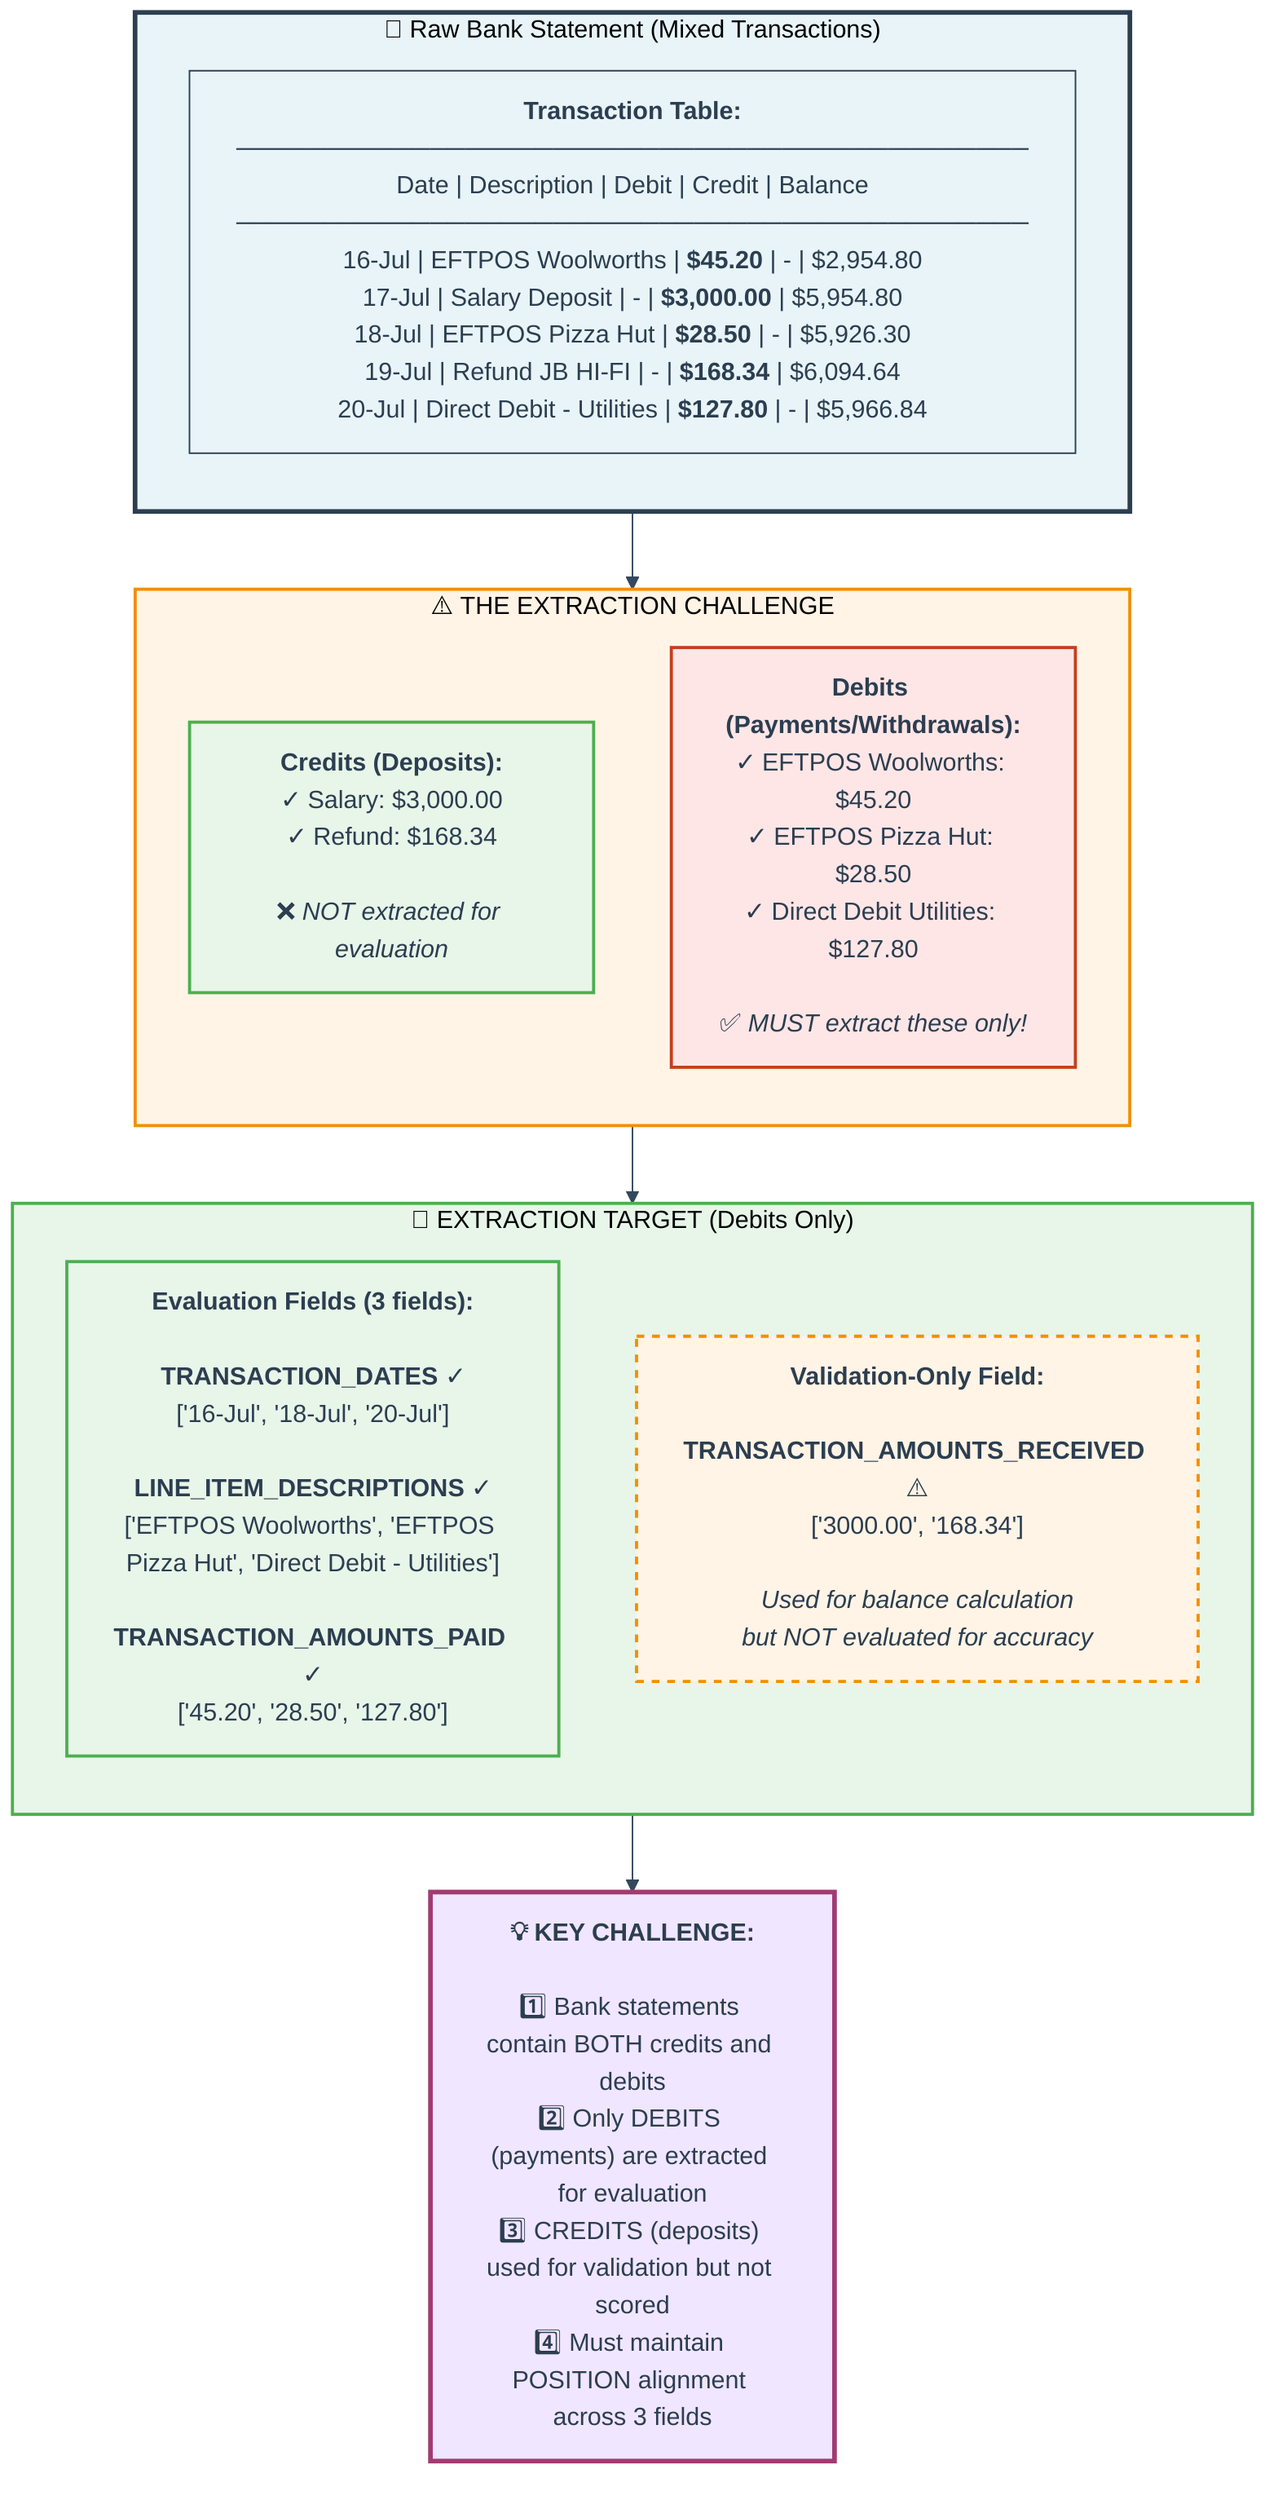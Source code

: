 %%{init: {'theme':'base', 'themeVariables': { 'primaryColor':'#E8F4F8','primaryTextColor':'#2C3E50','primaryBorderColor':'#2C3E50','lineColor':'#34495E'}}}%%
flowchart TB
    subgraph RawStatement["📄 Raw Bank Statement (Mixed Transactions)"]
        direction TB
        Raw["<b>Transaction Table:</b><br/>─────────────────────────────────────────────<br/>Date | Description | Debit | Credit | Balance<br/>─────────────────────────────────────────────<br/>16-Jul | EFTPOS Woolworths | <b>$45.20</b> | - | $2,954.80<br/>17-Jul | Salary Deposit | - | <b>$3,000.00</b> | $5,954.80<br/>18-Jul | EFTPOS Pizza Hut | <b>$28.50</b> | - | $5,926.30<br/>19-Jul | Refund JB HI-FI | - | <b>$168.34</b> | $6,094.64<br/>20-Jul | Direct Debit - Utilities | <b>$127.80</b> | - | $5,966.84"]
    end

    RawStatement --> Challenge

    subgraph Challenge["⚠️ THE EXTRACTION CHALLENGE"]
        direction TB
        C1["<b>Credits (Deposits):</b><br/>✓ Salary: $3,000.00<br/>✓ Refund: $168.34<br/><br/>❌ <i>NOT extracted for evaluation</i>"]
        C2["<b>Debits (Payments/Withdrawals):</b><br/>✓ EFTPOS Woolworths: $45.20<br/>✓ EFTPOS Pizza Hut: $28.50<br/>✓ Direct Debit Utilities: $127.80<br/><br/>✅ <i>MUST extract these only!</i>"]
    end

    Challenge --> Target

    subgraph Target["🎯 EXTRACTION TARGET (Debits Only)"]
        direction TB
        T1["<b>Evaluation Fields (3 fields):</b><br/><br/><b>TRANSACTION_DATES</b> ✓<br/>['16-Jul', '18-Jul', '20-Jul']<br/><br/><b>LINE_ITEM_DESCRIPTIONS</b> ✓<br/>['EFTPOS Woolworths', 'EFTPOS Pizza Hut', 'Direct Debit - Utilities']<br/><br/><b>TRANSACTION_AMOUNTS_PAID</b> ✓<br/>['45.20', '28.50', '127.80']"]
        T2["<b>Validation-Only Field:</b><br/><br/><b>TRANSACTION_AMOUNTS_RECEIVED</b> ⚠️<br/>['3000.00', '168.34']<br/><br/><i>Used for balance calculation</i><br/><i>but NOT evaluated for accuracy</i>"]
    end

    Insight["<b>💡 KEY CHALLENGE:</b><br/><br/>1️⃣ Bank statements contain BOTH credits and debits<br/>2️⃣ Only DEBITS (payments) are extracted for evaluation<br/>3️⃣ CREDITS (deposits) used for validation but not scored<br/>4️⃣ Must maintain POSITION alignment across 3 fields"]

    Target --> Insight

    style RawStatement fill:#E8F4F8,stroke:#2C3E50,stroke-width:3px
    style Challenge fill:#FFF4E6,stroke:#F18F01,stroke-width:2px
    style C1 fill:#E8F5E9,stroke:#4CAF50,stroke-width:2px
    style C2 fill:#FFE6E6,stroke:#C73E1D,stroke-width:2px
    style Target fill:#E8F5E9,stroke:#4CAF50,stroke-width:2px
    style T1 fill:#E8F5E9,stroke:#4CAF50,stroke-width:2px
    style T2 fill:#FFF4E6,stroke:#F18F01,stroke-width:2px,stroke-dasharray: 5 5
    style Insight fill:#F0E6FF,stroke:#A23B72,stroke-width:3px